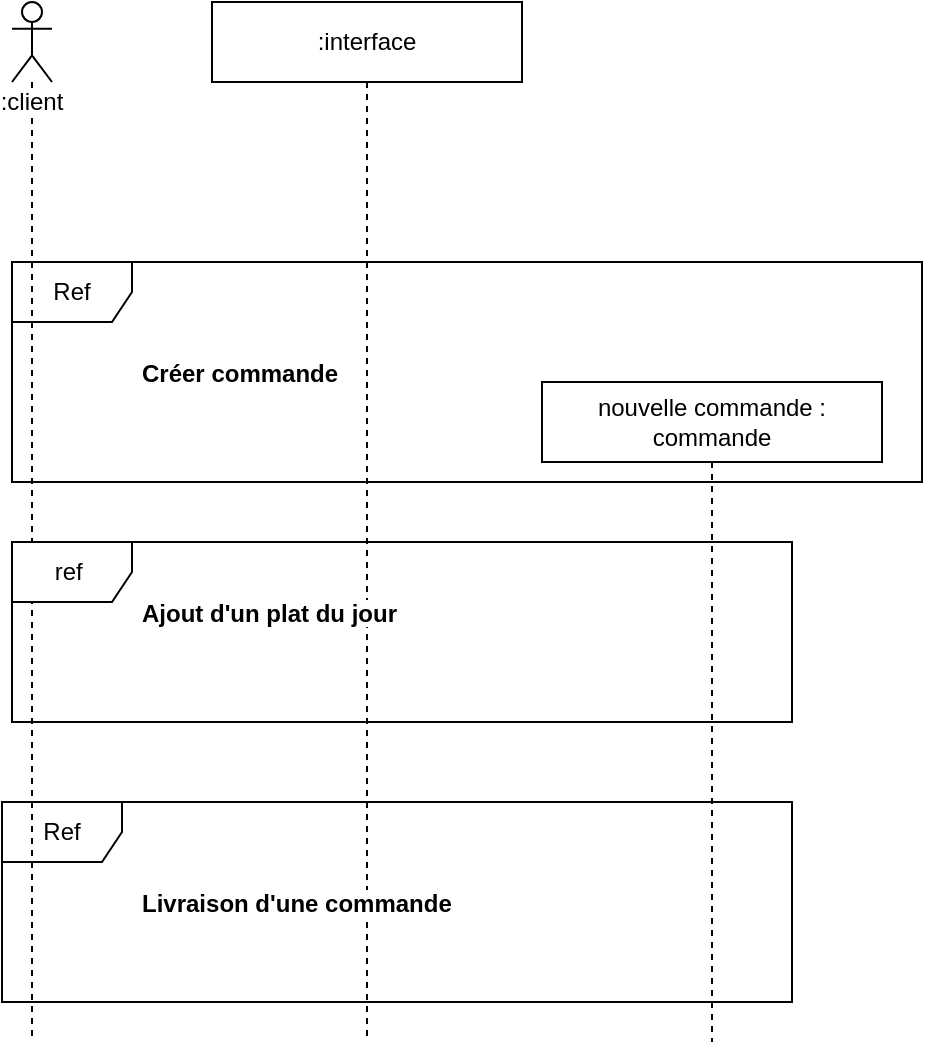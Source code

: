 <mxfile version="20.7.4" type="github" pages="4">
  <diagram id="kgpKYQtTHZ0yAKxKKP6v" name="entier">
    <mxGraphModel dx="2074" dy="1130" grid="1" gridSize="10" guides="1" tooltips="1" connect="1" arrows="1" fold="1" page="1" pageScale="1" pageWidth="850" pageHeight="1100" math="0" shadow="0">
      <root>
        <mxCell id="0" />
        <mxCell id="1" parent="0" />
        <mxCell id="iGJhBjlcyFtyFllywqGu-1" value="Ref" style="shape=umlFrame;whiteSpace=wrap;html=1;labelBackgroundColor=default;" parent="1" vertex="1">
          <mxGeometry x="110" y="170" width="455" height="110" as="geometry" />
        </mxCell>
        <mxCell id="luySUPQOgA1HiNmcFHuB-40" value="Ref" style="shape=umlFrame;whiteSpace=wrap;html=1;labelBackgroundColor=default;" parent="1" vertex="1">
          <mxGeometry x="105" y="440" width="395" height="100" as="geometry" />
        </mxCell>
        <mxCell id="luySUPQOgA1HiNmcFHuB-15" value=":client" style="shape=umlLifeline;participant=umlActor;perimeter=lifelinePerimeter;whiteSpace=wrap;html=1;container=1;collapsible=0;recursiveResize=0;verticalAlign=top;spacingTop=36;outlineConnect=0;labelBackgroundColor=default;" parent="1" vertex="1">
          <mxGeometry x="110" y="40" width="20" height="520" as="geometry" />
        </mxCell>
        <mxCell id="luySUPQOgA1HiNmcFHuB-16" value=":interface" style="shape=umlLifeline;perimeter=lifelinePerimeter;whiteSpace=wrap;html=1;container=1;collapsible=0;recursiveResize=0;outlineConnect=0;labelBackgroundColor=default;" parent="1" vertex="1">
          <mxGeometry x="210" y="40" width="155" height="520" as="geometry" />
        </mxCell>
        <mxCell id="luySUPQOgA1HiNmcFHuB-33" value="nouvelle commande : commande" style="shape=umlLifeline;perimeter=lifelinePerimeter;whiteSpace=wrap;html=1;container=1;collapsible=0;recursiveResize=0;outlineConnect=0;labelBackgroundColor=default;" parent="1" vertex="1">
          <mxGeometry x="375" y="230" width="170" height="330" as="geometry" />
        </mxCell>
        <mxCell id="luySUPQOgA1HiNmcFHuB-36" value="ref&amp;nbsp;" style="shape=umlFrame;whiteSpace=wrap;html=1;labelBackgroundColor=default;" parent="luySUPQOgA1HiNmcFHuB-33" vertex="1">
          <mxGeometry x="-265" y="80" width="390" height="90" as="geometry" />
        </mxCell>
        <mxCell id="luySUPQOgA1HiNmcFHuB-56" value="Livraison d&#39;une commande" style="text;align=left;fontStyle=1;verticalAlign=middle;spacingLeft=3;spacingRight=3;strokeColor=none;rotatable=0;points=[[0,0.5],[1,0.5]];portConstraint=eastwest;labelBackgroundColor=default;" parent="1" vertex="1">
          <mxGeometry x="170" y="477" width="160" height="26" as="geometry" />
        </mxCell>
        <mxCell id="iGJhBjlcyFtyFllywqGu-3" value="Créer commande" style="text;align=left;fontStyle=1;verticalAlign=middle;spacingLeft=3;spacingRight=3;strokeColor=none;rotatable=0;points=[[0,0.5],[1,0.5]];portConstraint=eastwest;labelBackgroundColor=default;" parent="1" vertex="1">
          <mxGeometry x="170" y="212" width="80" height="26" as="geometry" />
        </mxCell>
        <mxCell id="luySUPQOgA1HiNmcFHuB-37" value="Ajout d&#39;un plat du jour" style="text;align=left;fontStyle=1;verticalAlign=middle;spacingLeft=3;spacingRight=3;strokeColor=none;rotatable=0;points=[[0,0.5],[1,0.5]];portConstraint=eastwest;labelBackgroundColor=default;" parent="1" vertex="1">
          <mxGeometry x="170" y="332" width="180" height="26" as="geometry" />
        </mxCell>
      </root>
    </mxGraphModel>
  </diagram>
  <diagram id="kE-UTcSqWCiqaB6s_LS_" name="créer commande">
    <mxGraphModel dx="2074" dy="1130" grid="1" gridSize="10" guides="1" tooltips="1" connect="1" arrows="1" fold="1" page="1" pageScale="1" pageWidth="1169" pageHeight="827" math="0" shadow="0">
      <root>
        <mxCell id="0" />
        <mxCell id="1" parent="0" />
        <mxCell id="Ruzmpmge77XhKSY6amry-13" value="OPT" style="shape=umlFrame;whiteSpace=wrap;html=1;" parent="1" vertex="1">
          <mxGeometry y="380" width="838.5" height="270" as="geometry" />
        </mxCell>
        <mxCell id="RajAqQyUGsAF3_RqsOgA-3" value=":User" style="shape=umlLifeline;perimeter=lifelinePerimeter;whiteSpace=wrap;html=1;container=1;collapsible=0;recursiveResize=0;outlineConnect=0;labelBackgroundColor=default;" parent="1" vertex="1">
          <mxGeometry x="529" y="40" width="100" height="920" as="geometry" />
        </mxCell>
        <mxCell id="RajAqQyUGsAF3_RqsOgA-4" value="" style="html=1;points=[];perimeter=orthogonalPerimeter;labelBackgroundColor=default;rotatable=0;snapToPoint=0;" parent="RajAqQyUGsAF3_RqsOgA-3" vertex="1">
          <mxGeometry x="45" y="90" width="10" height="60" as="geometry" />
        </mxCell>
        <mxCell id="gcW5g2XLIElZYR2TtDek-2" value="Vérifier la connection" style="edgeStyle=orthogonalEdgeStyle;html=1;align=left;spacingLeft=2;endArrow=block;rounded=0;entryX=1;entryY=0;" parent="RajAqQyUGsAF3_RqsOgA-3" edge="1">
          <mxGeometry relative="1" as="geometry">
            <mxPoint x="50" y="110" as="sourcePoint" />
            <Array as="points">
              <mxPoint x="80" y="110" />
            </Array>
            <mxPoint x="55" y="130" as="targetPoint" />
          </mxGeometry>
        </mxCell>
        <mxCell id="RajAqQyUGsAF3_RqsOgA-5" value="se connecter(identifiant)" style="html=1;verticalAlign=bottom;endArrow=block;rounded=0;entryX=0.093;entryY=-0.013;entryDx=0;entryDy=0;entryPerimeter=0;" parent="1" target="RajAqQyUGsAF3_RqsOgA-1" edge="1">
          <mxGeometry relative="1" as="geometry">
            <mxPoint x="128.5" y="109.09" as="sourcePoint" />
            <mxPoint x="269" y="110" as="targetPoint" />
          </mxGeometry>
        </mxCell>
        <mxCell id="RajAqQyUGsAF3_RqsOgA-6" value="l&#39;utilisatuer est connecter" style="html=1;verticalAlign=bottom;endArrow=open;dashed=1;endSize=8;rounded=0;exitX=0.162;exitY=0.999;exitDx=0;exitDy=0;exitPerimeter=0;" parent="1" source="RajAqQyUGsAF3_RqsOgA-1" target="CBQdQQmrXeCsM5Ka3cLZ-1" edge="1">
          <mxGeometry relative="1" as="geometry">
            <mxPoint x="128.5" y="179.93" as="targetPoint" />
            <mxPoint x="259" y="170" as="sourcePoint" />
          </mxGeometry>
        </mxCell>
        <mxCell id="RajAqQyUGsAF3_RqsOgA-7" value="connection(id)" style="html=1;verticalAlign=bottom;endArrow=block;rounded=0;entryX=0.024;entryY=-0.002;entryDx=0;entryDy=0;entryPerimeter=0;snapToPoint=1;fixDash=1;bendable=0;" parent="1" target="RajAqQyUGsAF3_RqsOgA-4" edge="1">
          <mxGeometry width="80" relative="1" as="geometry">
            <mxPoint x="369" y="130" as="sourcePoint" />
            <mxPoint x="419" y="133" as="targetPoint" />
            <Array as="points" />
          </mxGeometry>
        </mxCell>
        <mxCell id="RajAqQyUGsAF3_RqsOgA-8" value="return true (bool)" style="html=1;verticalAlign=bottom;endArrow=open;dashed=1;endSize=8;rounded=0;exitX=-0.252;exitY=0.964;exitDx=0;exitDy=0;exitPerimeter=0;" parent="1" source="RajAqQyUGsAF3_RqsOgA-4" target="RajAqQyUGsAF3_RqsOgA-1" edge="1">
          <mxGeometry x="-0.119" relative="1" as="geometry">
            <mxPoint x="399" y="160" as="sourcePoint" />
            <mxPoint x="279" y="169" as="targetPoint" />
            <mxPoint as="offset" />
          </mxGeometry>
        </mxCell>
        <mxCell id="RajAqQyUGsAF3_RqsOgA-9" value="nouvelle commande" style="html=1;verticalAlign=bottom;endArrow=block;rounded=0;entryX=1;entryY=1;entryDx=0;entryDy=0;" parent="1" edge="1">
          <mxGeometry x="0.038" y="-10" width="80" relative="1" as="geometry">
            <mxPoint x="134.59" y="230" as="sourcePoint" />
            <mxPoint x="351.5" y="230" as="targetPoint" />
            <Array as="points">
              <mxPoint x="204.78" y="230" />
            </Array>
            <mxPoint as="offset" />
          </mxGeometry>
        </mxCell>
        <mxCell id="CBQdQQmrXeCsM5Ka3cLZ-1" value=":client" style="shape=umlLifeline;participant=umlActor;perimeter=lifelinePerimeter;whiteSpace=wrap;html=1;container=1;collapsible=0;recursiveResize=0;verticalAlign=top;spacingTop=36;outlineConnect=0;labelBackgroundColor=default;" parent="1" vertex="1">
          <mxGeometry x="119" y="40" width="20" height="920" as="geometry" />
        </mxCell>
        <mxCell id="_Wov2WdpDqVUPnZRLDTh-1" value=":interface" style="shape=umlLifeline;perimeter=lifelinePerimeter;whiteSpace=wrap;html=1;container=1;collapsible=0;recursiveResize=0;outlineConnect=0;labelBackgroundColor=default;" parent="1" vertex="1">
          <mxGeometry x="279" y="40" width="155" height="920" as="geometry" />
        </mxCell>
        <mxCell id="RajAqQyUGsAF3_RqsOgA-1" value="" style="html=1;points=[];perimeter=orthogonalPerimeter;labelBackgroundColor=default;" parent="_Wov2WdpDqVUPnZRLDTh-1" vertex="1">
          <mxGeometry x="72.5" y="70" width="10" height="90" as="geometry" />
        </mxCell>
        <mxCell id="1QbY8b8L3oi4g8jn2y3C-1" value="" style="html=1;points=[];perimeter=orthogonalPerimeter;labelBackgroundColor=default;" parent="_Wov2WdpDqVUPnZRLDTh-1" vertex="1">
          <mxGeometry x="72.5" y="190" width="10" height="80" as="geometry" />
        </mxCell>
        <mxCell id="1QbY8b8L3oi4g8jn2y3C-3" value="" style="html=1;points=[];perimeter=orthogonalPerimeter;" parent="_Wov2WdpDqVUPnZRLDTh-1" vertex="1">
          <mxGeometry x="71" y="640" width="10" height="170" as="geometry" />
        </mxCell>
        <mxCell id="1QbY8b8L3oi4g8jn2y3C-5" value="return commande crée" style="html=1;verticalAlign=bottom;endArrow=open;dashed=1;endSize=8;rounded=0;" parent="_Wov2WdpDqVUPnZRLDTh-1" edge="1">
          <mxGeometry relative="1" as="geometry">
            <mxPoint x="-152.5" y="810" as="targetPoint" />
            <mxPoint x="68" y="810" as="sourcePoint" />
          </mxGeometry>
        </mxCell>
        <mxCell id="Ruzmpmge77XhKSY6amry-7" value="" style="html=1;points=[];perimeter=orthogonalPerimeter;" parent="_Wov2WdpDqVUPnZRLDTh-1" vertex="1">
          <mxGeometry x="71.5" y="426" width="10" height="170" as="geometry" />
        </mxCell>
        <mxCell id="1QbY8b8L3oi4g8jn2y3C-2" value="choose an adress" style="html=1;verticalAlign=bottom;endArrow=open;endSize=8;rounded=0;exitX=0.15;exitY=1;exitDx=0;exitDy=0;exitPerimeter=0;" parent="_Wov2WdpDqVUPnZRLDTh-1" source="1QbY8b8L3oi4g8jn2y3C-1" edge="1">
          <mxGeometry relative="1" as="geometry">
            <mxPoint x="61.5" y="270" as="sourcePoint" />
            <mxPoint x="-149" y="270" as="targetPoint" />
          </mxGeometry>
        </mxCell>
        <mxCell id="KpnmdwqFa0eIClJcxKF6-1" value="" style="html=1;points=[];perimeter=orthogonalPerimeter;labelBackgroundColor=default;" parent="_Wov2WdpDqVUPnZRLDTh-1" vertex="1">
          <mxGeometry x="71" y="347" width="10" height="54" as="geometry" />
        </mxCell>
        <mxCell id="P2n7o3ufEzy1ieZB_ELa-1" value="nouvelle commande : commande" style="shape=umlLifeline;perimeter=lifelinePerimeter;whiteSpace=wrap;html=1;container=1;collapsible=0;recursiveResize=0;outlineConnect=0;labelBackgroundColor=default;" parent="1" vertex="1">
          <mxGeometry x="988.5" y="680" width="170" height="180" as="geometry" />
        </mxCell>
        <mxCell id="0sNWF5RZV0LR-bWS1yVA-1" value="" style="html=1;points=[];perimeter=orthogonalPerimeter;labelBackgroundColor=default;" parent="P2n7o3ufEzy1ieZB_ELa-1" vertex="1">
          <mxGeometry x="79.5" y="67" width="10" height="80" as="geometry" />
        </mxCell>
        <mxCell id="1QbY8b8L3oi4g8jn2y3C-4" value="adresse choisie(adresse)" style="html=1;verticalAlign=bottom;endArrow=block;entryX=0;entryY=0;rounded=0;" parent="1" target="1QbY8b8L3oi4g8jn2y3C-3" edge="1">
          <mxGeometry relative="1" as="geometry">
            <mxPoint x="126.5" y="680" as="sourcePoint" />
          </mxGeometry>
        </mxCell>
        <mxCell id="1QbY8b8L3oi4g8jn2y3C-6" value=":adresse" style="shape=umlLifeline;perimeter=lifelinePerimeter;whiteSpace=wrap;html=1;container=1;collapsible=0;recursiveResize=0;outlineConnect=0;" parent="1" vertex="1">
          <mxGeometry x="769" y="40" width="100" height="920" as="geometry" />
        </mxCell>
        <mxCell id="1QbY8b8L3oi4g8jn2y3C-7" value="" style="html=1;points=[];perimeter=orthogonalPerimeter;" parent="1QbY8b8L3oi4g8jn2y3C-6" vertex="1">
          <mxGeometry x="43.5" y="652" width="10" height="108" as="geometry" />
        </mxCell>
        <mxCell id="Ruzmpmge77XhKSY6amry-10" value="" style="html=1;points=[];perimeter=orthogonalPerimeter;" parent="1QbY8b8L3oi4g8jn2y3C-6" vertex="1">
          <mxGeometry x="43.5" y="437" width="10" height="80" as="geometry" />
        </mxCell>
        <mxCell id="1QbY8b8L3oi4g8jn2y3C-8" value="creer commande(adresse)" style="html=1;verticalAlign=bottom;endArrow=block;rounded=0;entryX=0;entryY=-0.025;entryDx=0;entryDy=0;entryPerimeter=0;exitX=0.95;exitY=0.059;exitDx=0;exitDy=0;exitPerimeter=0;" parent="1" source="1QbY8b8L3oi4g8jn2y3C-3" target="1QbY8b8L3oi4g8jn2y3C-7" edge="1">
          <mxGeometry x="0.305" relative="1" as="geometry">
            <mxPoint x="367.5" y="691" as="sourcePoint" />
            <mxPoint x="807.5" y="681" as="targetPoint" />
            <Array as="points" />
            <mxPoint as="offset" />
          </mxGeometry>
        </mxCell>
        <mxCell id="1QbY8b8L3oi4g8jn2y3C-10" value="creer commande(commande)" style="html=1;verticalAlign=bottom;endArrow=block;rounded=0;exitX=1.2;exitY=0.113;exitDx=0;exitDy=0;exitPerimeter=0;dashed=1;" parent="1" source="1QbY8b8L3oi4g8jn2y3C-7" edge="1">
          <mxGeometry width="80" relative="1" as="geometry">
            <mxPoint x="828.5" y="700" as="sourcePoint" />
            <mxPoint x="988.5" y="700" as="targetPoint" />
            <Array as="points" />
          </mxGeometry>
        </mxCell>
        <mxCell id="1QbY8b8L3oi4g8jn2y3C-9" value="return commande crée" style="html=1;verticalAlign=bottom;endArrow=open;dashed=1;endSize=8;exitX=0;exitY=0.95;rounded=0;" parent="1" source="1QbY8b8L3oi4g8jn2y3C-7" target="1QbY8b8L3oi4g8jn2y3C-3" edge="1">
          <mxGeometry x="0.364" relative="1" as="geometry">
            <mxPoint x="752.5" y="527" as="targetPoint" />
            <mxPoint as="offset" />
          </mxGeometry>
        </mxCell>
        <mxCell id="Ruzmpmge77XhKSY6amry-2" value="créer adresse" style="html=1;verticalAlign=bottom;endArrow=block;entryX=0;entryY=0;rounded=0;" parent="1" edge="1">
          <mxGeometry x="-0.009" y="-6" relative="1" as="geometry">
            <mxPoint x="127" y="390" as="sourcePoint" />
            <mxPoint x="1" as="offset" />
            <mxPoint x="350" y="390" as="targetPoint" />
          </mxGeometry>
        </mxCell>
        <mxCell id="Ruzmpmge77XhKSY6amry-4" value="remplir champs d&#39;adresses" style="html=1;verticalAlign=bottom;endArrow=open;endSize=8;rounded=0;" parent="1" edge="1">
          <mxGeometry relative="1" as="geometry">
            <mxPoint x="354.5" y="436" as="sourcePoint" />
            <mxPoint x="127" y="436" as="targetPoint" />
            <Array as="points">
              <mxPoint x="267.5" y="436" />
            </Array>
          </mxGeometry>
        </mxCell>
        <mxCell id="Ruzmpmge77XhKSY6amry-8" value="champs rempli(champs_adresse)" style="html=1;verticalAlign=bottom;endArrow=block;entryX=0;entryY=0;rounded=0;" parent="1" edge="1">
          <mxGeometry x="-0.011" y="-10" relative="1" as="geometry">
            <mxPoint x="127" y="466" as="sourcePoint" />
            <mxPoint x="350.5" y="466" as="targetPoint" />
            <mxPoint x="1" as="offset" />
          </mxGeometry>
        </mxCell>
        <mxCell id="Ruzmpmge77XhKSY6amry-9" value="nouvelle adresse créer" style="html=1;verticalAlign=bottom;endArrow=open;dashed=1;endSize=8;exitX=0;exitY=0.95;rounded=0;" parent="1" source="Ruzmpmge77XhKSY6amry-7" edge="1">
          <mxGeometry relative="1" as="geometry">
            <mxPoint x="127" y="627.5" as="targetPoint" />
          </mxGeometry>
        </mxCell>
        <mxCell id="Ruzmpmge77XhKSY6amry-11" value="creer-nouvelle_adresse(id,champs_adresse)" style="html=1;verticalAlign=bottom;endArrow=block;entryX=0;entryY=0;rounded=0;" parent="1" target="Ruzmpmge77XhKSY6amry-10" edge="1">
          <mxGeometry x="0.061" relative="1" as="geometry">
            <mxPoint x="354.5" y="476" as="sourcePoint" />
            <mxPoint as="offset" />
          </mxGeometry>
        </mxCell>
        <mxCell id="Ruzmpmge77XhKSY6amry-12" value="nouvelle adresse créer" style="html=1;verticalAlign=bottom;endArrow=open;dashed=1;endSize=8;exitX=0;exitY=0.95;rounded=0;" parent="1" source="Ruzmpmge77XhKSY6amry-10" edge="1">
          <mxGeometry relative="1" as="geometry">
            <mxPoint x="354.5" y="552" as="targetPoint" />
          </mxGeometry>
        </mxCell>
        <mxCell id="Ruzmpmge77XhKSY6amry-14" value="L&#39;utilisateur peut ajouter une adresse avant de créer une commande" style="text;html=1;strokeColor=none;fillColor=none;align=left;verticalAlign=middle;whiteSpace=wrap;rounded=0;labelBackgroundColor=default;" parent="1" vertex="1">
          <mxGeometry x="8.5" y="440" width="110" height="110" as="geometry" />
        </mxCell>
        <mxCell id="0sNWF5RZV0LR-bWS1yVA-2" value="commande bien créer" style="endArrow=classic;html=1;rounded=0;dashed=1;entryX=0.95;entryY=0.87;entryDx=0;entryDy=0;entryPerimeter=0;" parent="1" source="0sNWF5RZV0LR-bWS1yVA-1" target="1QbY8b8L3oi4g8jn2y3C-7" edge="1">
          <mxGeometry x="-0.026" y="-20" width="50" height="50" relative="1" as="geometry">
            <mxPoint x="940" y="830" as="sourcePoint" />
            <mxPoint x="990" y="780" as="targetPoint" />
            <mxPoint as="offset" />
          </mxGeometry>
        </mxCell>
      </root>
    </mxGraphModel>
  </diagram>
  <diagram id="rWwwbDFQFyol8ib_t9C_" name="Ajout plat du jour">
    <mxGraphModel dx="2074" dy="1130" grid="1" gridSize="10" guides="1" tooltips="1" connect="1" arrows="1" fold="1" page="1" pageScale="1" pageWidth="1169" pageHeight="827" math="0" shadow="0">
      <root>
        <mxCell id="0" />
        <mxCell id="1" parent="0" />
        <mxCell id="J0B3L8QebHQKtK_LHZ3j-37" value="LOOP" style="shape=umlFrame;whiteSpace=wrap;html=1;labelBackgroundColor=default;" parent="1" vertex="1">
          <mxGeometry x="20" y="215" width="1040" height="225" as="geometry" />
        </mxCell>
        <mxCell id="J0B3L8QebHQKtK_LHZ3j-1" value="" style="shape=umlLifeline;participant=umlActor;perimeter=lifelinePerimeter;whiteSpace=wrap;html=1;container=1;collapsible=0;recursiveResize=0;verticalAlign=top;spacingTop=36;outlineConnect=0;labelBackgroundColor=default;" parent="1" vertex="1">
          <mxGeometry x="320" y="40" width="20" height="430" as="geometry" />
        </mxCell>
        <mxCell id="J0B3L8QebHQKtK_LHZ3j-2" value=":interface" style="shape=umlLifeline;perimeter=lifelinePerimeter;whiteSpace=wrap;html=1;container=1;collapsible=0;recursiveResize=0;outlineConnect=0;labelBackgroundColor=default;" parent="1" vertex="1">
          <mxGeometry x="460" y="40" width="100" height="410" as="geometry" />
        </mxCell>
        <mxCell id="J0B3L8QebHQKtK_LHZ3j-5" value="" style="html=1;points=[];perimeter=orthogonalPerimeter;labelBackgroundColor=default;" parent="J0B3L8QebHQKtK_LHZ3j-2" vertex="1">
          <mxGeometry x="45" y="90" width="10" height="80" as="geometry" />
        </mxCell>
        <mxCell id="J0B3L8QebHQKtK_LHZ3j-11" value="" style="html=1;points=[];perimeter=orthogonalPerimeter;labelBackgroundColor=default;" parent="J0B3L8QebHQKtK_LHZ3j-2" vertex="1">
          <mxGeometry x="45" y="210" width="10" height="160" as="geometry" />
        </mxCell>
        <mxCell id="J0B3L8QebHQKtK_LHZ3j-3" value="nouvelle commande: Commande" style="shape=umlLifeline;perimeter=lifelinePerimeter;whiteSpace=wrap;html=1;container=1;collapsible=0;recursiveResize=0;outlineConnect=0;labelBackgroundColor=default;" parent="1" vertex="1">
          <mxGeometry x="650" y="40" width="170" height="420" as="geometry" />
        </mxCell>
        <mxCell id="J0B3L8QebHQKtK_LHZ3j-18" value="" style="html=1;points=[];perimeter=orthogonalPerimeter;labelBackgroundColor=default;" parent="J0B3L8QebHQKtK_LHZ3j-3" vertex="1">
          <mxGeometry x="80" y="270" width="10" height="70" as="geometry" />
        </mxCell>
        <mxCell id="J0B3L8QebHQKtK_LHZ3j-4" value=":plat_du_jour" style="shape=umlLifeline;perimeter=lifelinePerimeter;whiteSpace=wrap;html=1;container=1;collapsible=0;recursiveResize=0;outlineConnect=0;labelBackgroundColor=default;" parent="1" vertex="1">
          <mxGeometry x="920" y="40" width="100" height="420" as="geometry" />
        </mxCell>
        <mxCell id="J0B3L8QebHQKtK_LHZ3j-8" value="" style="html=1;points=[];perimeter=orthogonalPerimeter;labelBackgroundColor=default;" parent="J0B3L8QebHQKtK_LHZ3j-4" vertex="1">
          <mxGeometry x="45" y="100" width="10" height="60" as="geometry" />
        </mxCell>
        <mxCell id="J0B3L8QebHQKtK_LHZ3j-14" value="" style="html=1;points=[];perimeter=orthogonalPerimeter;labelBackgroundColor=default;" parent="J0B3L8QebHQKtK_LHZ3j-4" vertex="1">
          <mxGeometry x="45" y="220" width="10" height="60" as="geometry" />
        </mxCell>
        <mxCell id="J0B3L8QebHQKtK_LHZ3j-6" value="lister tout les plats du jour" style="html=1;verticalAlign=bottom;endArrow=block;entryX=0;entryY=0;rounded=0;" parent="1" source="J0B3L8QebHQKtK_LHZ3j-1" target="J0B3L8QebHQKtK_LHZ3j-5" edge="1">
          <mxGeometry relative="1" as="geometry">
            <mxPoint x="435" y="130" as="sourcePoint" />
          </mxGeometry>
        </mxCell>
        <mxCell id="J0B3L8QebHQKtK_LHZ3j-7" value="afficher plats du jour" style="html=1;verticalAlign=bottom;endArrow=open;dashed=1;endSize=8;exitX=0;exitY=0.95;rounded=0;" parent="1" source="J0B3L8QebHQKtK_LHZ3j-5" target="J0B3L8QebHQKtK_LHZ3j-1" edge="1">
          <mxGeometry relative="1" as="geometry">
            <mxPoint x="435" y="206" as="targetPoint" />
          </mxGeometry>
        </mxCell>
        <mxCell id="J0B3L8QebHQKtK_LHZ3j-10" value="renvoyer tout les plats du jour (array)" style="html=1;verticalAlign=bottom;endArrow=open;dashed=1;endSize=8;exitX=0;exitY=0.95;rounded=0;" parent="1" source="J0B3L8QebHQKtK_LHZ3j-8" edge="1">
          <mxGeometry x="0.515" relative="1" as="geometry">
            <mxPoint x="509.5" y="197" as="targetPoint" />
            <Array as="points" />
            <mxPoint as="offset" />
          </mxGeometry>
        </mxCell>
        <mxCell id="J0B3L8QebHQKtK_LHZ3j-9" value="selectionner plat jour(date)" style="html=1;verticalAlign=bottom;endArrow=block;entryX=0;entryY=0;rounded=0;" parent="1" source="J0B3L8QebHQKtK_LHZ3j-2" target="J0B3L8QebHQKtK_LHZ3j-8" edge="1">
          <mxGeometry x="0.495" relative="1" as="geometry">
            <mxPoint x="600" y="150" as="sourcePoint" />
            <mxPoint as="offset" />
          </mxGeometry>
        </mxCell>
        <mxCell id="J0B3L8QebHQKtK_LHZ3j-12" value="ajouter plat du jour(id,nb)" style="html=1;verticalAlign=bottom;endArrow=block;entryX=0;entryY=0;rounded=0;" parent="1" source="J0B3L8QebHQKtK_LHZ3j-1" target="J0B3L8QebHQKtK_LHZ3j-11" edge="1">
          <mxGeometry x="0.031" relative="1" as="geometry">
            <mxPoint x="435" y="250" as="sourcePoint" />
            <mxPoint x="1" as="offset" />
          </mxGeometry>
        </mxCell>
        <mxCell id="J0B3L8QebHQKtK_LHZ3j-16" value="add_to_command (obj,nb)" style="html=1;verticalAlign=bottom;endArrow=open;endSize=8;exitX=0;exitY=0.95;rounded=0;entryX=1;entryY=0.129;entryDx=0;entryDy=0;entryPerimeter=0;" parent="1" source="J0B3L8QebHQKtK_LHZ3j-14" target="J0B3L8QebHQKtK_LHZ3j-18" edge="1">
          <mxGeometry x="-0.156" y="-1" relative="1" as="geometry">
            <mxPoint x="760" y="317" as="targetPoint" />
            <mxPoint as="offset" />
          </mxGeometry>
        </mxCell>
        <mxCell id="J0B3L8QebHQKtK_LHZ3j-15" value="add_plat_du_jour_to command(id,nb)" style="html=1;verticalAlign=bottom;endArrow=block;rounded=0;exitX=1.2;exitY=0.125;exitDx=0;exitDy=0;exitPerimeter=0;" parent="1" source="J0B3L8QebHQKtK_LHZ3j-11" target="J0B3L8QebHQKtK_LHZ3j-14" edge="1">
          <mxGeometry x="0.353" relative="1" as="geometry">
            <mxPoint x="895" y="260" as="sourcePoint" />
            <mxPoint as="offset" />
          </mxGeometry>
        </mxCell>
        <mxCell id="J0B3L8QebHQKtK_LHZ3j-20" value="return plat du jour added&amp;nbsp;" style="html=1;verticalAlign=bottom;endArrow=open;dashed=1;endSize=8;exitX=0;exitY=0.95;rounded=0;" parent="1" source="J0B3L8QebHQKtK_LHZ3j-18" target="J0B3L8QebHQKtK_LHZ3j-2" edge="1">
          <mxGeometry x="-0.093" y="-6" relative="1" as="geometry">
            <mxPoint x="510" y="380" as="targetPoint" />
            <mxPoint as="offset" />
          </mxGeometry>
        </mxCell>
        <mxCell id="J0B3L8QebHQKtK_LHZ3j-13" value="afficher plat du jour ajouter" style="html=1;verticalAlign=bottom;endArrow=open;dashed=1;endSize=8;exitX=0;exitY=0.95;rounded=0;" parent="1" source="J0B3L8QebHQKtK_LHZ3j-11" target="J0B3L8QebHQKtK_LHZ3j-1" edge="1">
          <mxGeometry relative="1" as="geometry">
            <mxPoint x="340" y="374" as="targetPoint" />
          </mxGeometry>
        </mxCell>
        <mxCell id="J0B3L8QebHQKtK_LHZ3j-38" value="tant que l&#39;utilisateur ajoute des plats" style="text;html=1;strokeColor=none;fillColor=none;align=center;verticalAlign=middle;whiteSpace=wrap;rounded=0;labelBackgroundColor=default;" parent="1" vertex="1">
          <mxGeometry x="20" y="260" width="120" height="140" as="geometry" />
        </mxCell>
      </root>
    </mxGraphModel>
  </diagram>
  <diagram id="jDc6b_nOw9ktzHrDDDtZ" name="Livraison">
    <mxGraphModel dx="3243" dy="1130" grid="1" gridSize="10" guides="1" tooltips="1" connect="1" arrows="1" fold="1" page="1" pageScale="1" pageWidth="1169" pageHeight="827" math="0" shadow="0">
      <root>
        <mxCell id="0" />
        <mxCell id="1" parent="0" />
        <mxCell id="AbKOkCZx4zwpr8xCR1f8-36" value="Loop" style="shape=umlFrame;whiteSpace=wrap;html=1;labelBackgroundColor=default;" parent="1" vertex="1">
          <mxGeometry x="-330" y="475" width="1330" height="200" as="geometry" />
        </mxCell>
        <mxCell id="a9y-s3n3Q5IsrBBC3ijX-1" value=":client" style="shape=umlLifeline;participant=umlActor;perimeter=lifelinePerimeter;whiteSpace=wrap;html=1;container=1;collapsible=0;recursiveResize=0;verticalAlign=top;spacingTop=36;outlineConnect=0;labelBackgroundColor=default;" parent="1" vertex="1">
          <mxGeometry x="-70" y="30" width="30" height="910" as="geometry" />
        </mxCell>
        <mxCell id="nKR91GCkmYUranwBJFBh-1" value=":interface" style="shape=umlLifeline;perimeter=lifelinePerimeter;whiteSpace=wrap;html=1;container=1;collapsible=0;recursiveResize=0;outlineConnect=0;labelBackgroundColor=default;" parent="1" vertex="1">
          <mxGeometry x="50" y="40" width="155" height="880" as="geometry" />
        </mxCell>
        <mxCell id="AbKOkCZx4zwpr8xCR1f8-54" value="" style="rounded=0;whiteSpace=wrap;html=1;labelBackgroundColor=default;" parent="nKR91GCkmYUranwBJFBh-1" vertex="1">
          <mxGeometry x="72.5" y="737" width="10" height="33" as="geometry" />
        </mxCell>
        <mxCell id="AbKOkCZx4zwpr8xCR1f8-57" value="" style="html=1;points=[];perimeter=orthogonalPerimeter;labelBackgroundColor=default;" parent="nKR91GCkmYUranwBJFBh-1" vertex="1">
          <mxGeometry x="73" y="820" width="10" height="80" as="geometry" />
        </mxCell>
        <mxCell id="NCq3shuAsHDtwGHa6czO-4" value="" style="html=1;points=[];perimeter=orthogonalPerimeter;labelBackgroundColor=default;" parent="nKR91GCkmYUranwBJFBh-1" vertex="1">
          <mxGeometry x="72.5" y="480" width="10" height="135" as="geometry" />
        </mxCell>
        <mxCell id="oVF7aOSXkKHhUOGpTFjp-3" value="" style="html=1;points=[];perimeter=orthogonalPerimeter;labelBackgroundColor=default;" parent="nKR91GCkmYUranwBJFBh-1" vertex="1">
          <mxGeometry x="72.5" y="110" width="10" height="170" as="geometry" />
        </mxCell>
        <mxCell id="oVF7aOSXkKHhUOGpTFjp-4" value="" style="html=1;points=[];perimeter=orthogonalPerimeter;labelBackgroundColor=default;" parent="nKR91GCkmYUranwBJFBh-1" vertex="1">
          <mxGeometry x="73" y="380" width="10" height="50" as="geometry" />
        </mxCell>
        <mxCell id="HXi55ctqsRF7yVAdvEZ8-1" value="nouvelle commande : commande" style="shape=umlLifeline;perimeter=lifelinePerimeter;whiteSpace=wrap;html=1;container=1;collapsible=0;recursiveResize=0;outlineConnect=0;labelBackgroundColor=default;" parent="1" vertex="1">
          <mxGeometry x="290" y="40" width="250" height="910" as="geometry" />
        </mxCell>
        <mxCell id="AbKOkCZx4zwpr8xCR1f8-1" value="" style="html=1;points=[];perimeter=orthogonalPerimeter;labelBackgroundColor=default;" parent="HXi55ctqsRF7yVAdvEZ8-1" vertex="1">
          <mxGeometry x="120" y="120" width="10" height="145" as="geometry" />
        </mxCell>
        <mxCell id="AbKOkCZx4zwpr8xCR1f8-31" value="" style="html=1;points=[];perimeter=orthogonalPerimeter;labelBackgroundColor=default;" parent="HXi55ctqsRF7yVAdvEZ8-1" vertex="1">
          <mxGeometry x="120" y="330" width="10" height="50" as="geometry" />
        </mxCell>
        <mxCell id="AbKOkCZx4zwpr8xCR1f8-60" value="" style="html=1;points=[];perimeter=orthogonalPerimeter;labelBackgroundColor=default;" parent="HXi55ctqsRF7yVAdvEZ8-1" vertex="1">
          <mxGeometry x="120" y="840" width="10" height="50" as="geometry" />
        </mxCell>
        <mxCell id="NCq3shuAsHDtwGHa6czO-3" value="trouver livreur" style="html=1;verticalAlign=bottom;endArrow=block;entryX=0;entryY=0;rounded=0;exitX=0.2;exitY=0.062;exitDx=0;exitDy=0;exitPerimeter=0;" parent="HXi55ctqsRF7yVAdvEZ8-1" source="AbKOkCZx4zwpr8xCR1f8-1" edge="1">
          <mxGeometry relative="1" as="geometry">
            <mxPoint x="160" y="130" as="sourcePoint" />
            <mxPoint x="339" y="130" as="targetPoint" />
          </mxGeometry>
        </mxCell>
        <mxCell id="NCq3shuAsHDtwGHa6czO-5" value="" style="html=1;points=[];perimeter=orthogonalPerimeter;labelBackgroundColor=default;" parent="HXi55ctqsRF7yVAdvEZ8-1" vertex="1">
          <mxGeometry x="120" y="490" width="10" height="100" as="geometry" />
        </mxCell>
        <mxCell id="7dfmj2w4jIjXOXDS0rUB-4" value="" style="html=1;points=[];perimeter=orthogonalPerimeter;" vertex="1" parent="HXi55ctqsRF7yVAdvEZ8-1">
          <mxGeometry x="120" y="710" width="10" height="30" as="geometry" />
        </mxCell>
        <mxCell id="ud5DP4p7aLYsHh7P84K2-1" value=":livreur" style="shape=umlLifeline;perimeter=lifelinePerimeter;whiteSpace=wrap;html=1;container=1;collapsible=0;recursiveResize=0;outlineConnect=0;labelBackgroundColor=default;size=35;" parent="1" vertex="1">
          <mxGeometry x="580" y="40" width="100" height="850" as="geometry" />
        </mxCell>
        <mxCell id="AbKOkCZx4zwpr8xCR1f8-14" value="" style="html=1;points=[];perimeter=orthogonalPerimeter;labelBackgroundColor=default;" parent="ud5DP4p7aLYsHh7P84K2-1" vertex="1">
          <mxGeometry x="45" y="180" width="10" height="60" as="geometry" />
        </mxCell>
        <mxCell id="AbKOkCZx4zwpr8xCR1f8-15" value="chercher livreur proche (loc_client)" style="edgeStyle=orthogonalEdgeStyle;html=1;align=left;spacingLeft=2;endArrow=block;rounded=0;entryX=1;entryY=0;" parent="ud5DP4p7aLYsHh7P84K2-1" target="AbKOkCZx4zwpr8xCR1f8-14" edge="1">
          <mxGeometry relative="1" as="geometry">
            <mxPoint x="45" y="145" as="sourcePoint" />
            <Array as="points">
              <mxPoint x="75" y="145" />
            </Array>
          </mxGeometry>
        </mxCell>
        <mxCell id="NCq3shuAsHDtwGHa6czO-1" value="" style="html=1;points=[];perimeter=orthogonalPerimeter;labelBackgroundColor=default;" parent="ud5DP4p7aLYsHh7P84K2-1" vertex="1">
          <mxGeometry x="45" y="130" width="10" height="25" as="geometry" />
        </mxCell>
        <mxCell id="NCq3shuAsHDtwGHa6czO-6" value="" style="html=1;points=[];perimeter=orthogonalPerimeter;labelBackgroundColor=default;" parent="ud5DP4p7aLYsHh7P84K2-1" vertex="1">
          <mxGeometry x="45" y="510" width="10" height="40" as="geometry" />
        </mxCell>
        <mxCell id="7dfmj2w4jIjXOXDS0rUB-1" value="" style="html=1;points=[];perimeter=orthogonalPerimeter;imageHeight=24;" vertex="1" parent="ud5DP4p7aLYsHh7P84K2-1">
          <mxGeometry x="45" y="300" width="10" height="40" as="geometry" />
        </mxCell>
        <mxCell id="rrxOjxgoAznST80-kO1r-1" value=":livreur" style="shape=umlLifeline;participant=umlActor;perimeter=lifelinePerimeter;whiteSpace=wrap;html=1;container=1;collapsible=0;recursiveResize=0;verticalAlign=top;spacingTop=36;outlineConnect=0;labelBackgroundColor=default;" parent="1" vertex="1">
          <mxGeometry x="970" y="40" width="20" height="795" as="geometry" />
        </mxCell>
        <mxCell id="coOQmaFjwqgdMIwbomKw-1" value="interface livreur : interface" style="shape=umlLifeline;perimeter=lifelinePerimeter;whiteSpace=wrap;html=1;container=1;collapsible=0;recursiveResize=0;outlineConnect=0;labelBackgroundColor=default;" parent="1" vertex="1">
          <mxGeometry x="740" y="40" width="100" height="840" as="geometry" />
        </mxCell>
        <mxCell id="Ym8Xv47SfxR17LmXBlPI-2" value="" style="html=1;points=[];perimeter=orthogonalPerimeter;labelBackgroundColor=default;" parent="coOQmaFjwqgdMIwbomKw-1" vertex="1">
          <mxGeometry x="45" y="650" width="10" height="60" as="geometry" />
        </mxCell>
        <mxCell id="oVF7aOSXkKHhUOGpTFjp-5" value="" style="html=1;points=[];perimeter=orthogonalPerimeter;labelBackgroundColor=default;" parent="coOQmaFjwqgdMIwbomKw-1" vertex="1">
          <mxGeometry x="45" y="229" width="10" height="71" as="geometry" />
        </mxCell>
        <mxCell id="AbKOkCZx4zwpr8xCR1f8-2" value="valider commande" style="html=1;verticalAlign=bottom;endArrow=block;entryX=0;entryY=0;rounded=0;" parent="1" source="a9y-s3n3Q5IsrBBC3ijX-1" edge="1">
          <mxGeometry relative="1" as="geometry">
            <mxPoint x="-40" y="155" as="sourcePoint" />
            <mxPoint x="123.5" y="155" as="targetPoint" />
          </mxGeometry>
        </mxCell>
        <mxCell id="AbKOkCZx4zwpr8xCR1f8-3" value="validation" style="html=1;verticalAlign=bottom;endArrow=block;entryX=0;entryY=0;rounded=0;startArrow=none;exitDx=0;exitDy=0;exitPerimeter=0;" parent="1" source="HLUyuJRajK3jOtlAEOsr-4" target="AbKOkCZx4zwpr8xCR1f8-1" edge="1">
          <mxGeometry relative="1" as="geometry">
            <mxPoint x="127" y="165" as="sourcePoint" />
          </mxGeometry>
        </mxCell>
        <mxCell id="AbKOkCZx4zwpr8xCR1f8-7" value="Commande en cours" style="html=1;verticalAlign=bottom;endArrow=open;dashed=1;endSize=8;exitX=0;exitY=0.95;rounded=0;entryX=0.95;entryY=0.871;entryDx=0;entryDy=0;entryPerimeter=0;" parent="1" source="AbKOkCZx4zwpr8xCR1f8-1" target="oVF7aOSXkKHhUOGpTFjp-3" edge="1">
          <mxGeometry x="-0.07" y="14" relative="1" as="geometry">
            <mxPoint x="142" y="298.07" as="targetPoint" />
            <Array as="points">
              <mxPoint x="200" y="298" />
            </Array>
            <mxPoint as="offset" />
          </mxGeometry>
        </mxCell>
        <mxCell id="AbKOkCZx4zwpr8xCR1f8-5" value="atribuer commande" style="html=1;verticalAlign=bottom;endArrow=classic;endSize=8;rounded=0;entryX=0.1;entryY=-0.012;entryDx=0;entryDy=0;entryPerimeter=0;endFill=1;" parent="1" source="ud5DP4p7aLYsHh7P84K2-1" target="oVF7aOSXkKHhUOGpTFjp-5" edge="1">
          <mxGeometry x="0.033" relative="1" as="geometry">
            <mxPoint x="635" y="330" as="sourcePoint" />
            <mxPoint x="780" y="270" as="targetPoint" />
            <mxPoint as="offset" />
          </mxGeometry>
        </mxCell>
        <mxCell id="AbKOkCZx4zwpr8xCR1f8-17" style="rounded=0;orthogonalLoop=1;jettySize=auto;html=1;exitX=0;exitY=1;exitDx=0;exitDy=0;dashed=1;endArrow=open;endFill=0;" parent="1" target="a9y-s3n3Q5IsrBBC3ijX-1" edge="1">
          <mxGeometry relative="1" as="geometry">
            <mxPoint x="117.5" y="320" as="sourcePoint" />
          </mxGeometry>
        </mxCell>
        <mxCell id="AbKOkCZx4zwpr8xCR1f8-18" value="Commande en attente de livreur" style="edgeLabel;html=1;align=center;verticalAlign=middle;resizable=0;points=[];" parent="AbKOkCZx4zwpr8xCR1f8-17" vertex="1" connectable="0">
          <mxGeometry x="-0.275" y="-3" relative="1" as="geometry">
            <mxPoint x="-23" y="-7" as="offset" />
          </mxGeometry>
        </mxCell>
        <mxCell id="AbKOkCZx4zwpr8xCR1f8-19" style="edgeStyle=none;rounded=0;orthogonalLoop=1;jettySize=auto;html=1;exitX=0.9;exitY=0.358;exitDx=0;exitDy=0;endArrow=classic;endFill=1;exitPerimeter=0;" parent="1" source="oVF7aOSXkKHhUOGpTFjp-5" target="rrxOjxgoAznST80-kO1r-1" edge="1">
          <mxGeometry relative="1" as="geometry">
            <mxPoint x="800" y="297.5" as="sourcePoint" />
          </mxGeometry>
        </mxCell>
        <mxCell id="AbKOkCZx4zwpr8xCR1f8-21" value="nouvelle commande" style="edgeLabel;html=1;align=center;verticalAlign=middle;resizable=0;points=[];" parent="AbKOkCZx4zwpr8xCR1f8-19" vertex="1" connectable="0">
          <mxGeometry x="0.333" y="4" relative="1" as="geometry">
            <mxPoint x="-19" y="-6" as="offset" />
          </mxGeometry>
        </mxCell>
        <mxCell id="AbKOkCZx4zwpr8xCR1f8-23" style="edgeStyle=none;rounded=0;orthogonalLoop=1;jettySize=auto;html=1;exitX=0.9;exitY=0.877;exitDx=0;exitDy=0;endArrow=none;endFill=0;startArrow=classic;startFill=1;exitPerimeter=0;" parent="1" source="oVF7aOSXkKHhUOGpTFjp-5" target="rrxOjxgoAznST80-kO1r-1" edge="1">
          <mxGeometry relative="1" as="geometry">
            <mxPoint x="800" y="339.96" as="sourcePoint" />
          </mxGeometry>
        </mxCell>
        <mxCell id="AbKOkCZx4zwpr8xCR1f8-24" value="commande accépté" style="edgeLabel;html=1;align=center;verticalAlign=middle;resizable=0;points=[];" parent="AbKOkCZx4zwpr8xCR1f8-23" vertex="1" connectable="0">
          <mxGeometry x="0.387" y="2" relative="1" as="geometry">
            <mxPoint x="-23" y="-8" as="offset" />
          </mxGeometry>
        </mxCell>
        <mxCell id="AbKOkCZx4zwpr8xCR1f8-27" style="edgeStyle=none;rounded=0;orthogonalLoop=1;jettySize=auto;html=1;startArrow=none;startFill=0;endArrow=classic;endFill=1;exitX=0;exitY=1;exitDx=0;exitDy=0;exitPerimeter=0;entryX=0.7;entryY=0.033;entryDx=0;entryDy=0;entryPerimeter=0;" parent="1" target="7dfmj2w4jIjXOXDS0rUB-1" edge="1" source="oVF7aOSXkKHhUOGpTFjp-5">
          <mxGeometry relative="1" as="geometry">
            <mxPoint x="790" y="350" as="sourcePoint" />
            <mxPoint x="640" y="340" as="targetPoint" />
          </mxGeometry>
        </mxCell>
        <mxCell id="AbKOkCZx4zwpr8xCR1f8-30" value="set_livreur (id,status)&amp;nbsp;" style="edgeLabel;html=1;align=center;verticalAlign=middle;resizable=0;points=[];" parent="AbKOkCZx4zwpr8xCR1f8-27" vertex="1" connectable="0">
          <mxGeometry x="0.741" y="-3" relative="1" as="geometry">
            <mxPoint x="76" y="-8" as="offset" />
          </mxGeometry>
        </mxCell>
        <mxCell id="AbKOkCZx4zwpr8xCR1f8-33" value="Commande en cours" style="html=1;verticalAlign=bottom;endArrow=open;dashed=1;endSize=8;rounded=0;" parent="1" source="ud5DP4p7aLYsHh7P84K2-1" edge="1">
          <mxGeometry relative="1" as="geometry">
            <mxPoint x="600" y="270" as="sourcePoint" />
            <mxPoint x="420" y="280" as="targetPoint" />
            <Array as="points">
              <mxPoint x="610" y="280" />
            </Array>
          </mxGeometry>
        </mxCell>
        <mxCell id="AbKOkCZx4zwpr8xCR1f8-34" value="commande en livraison(ETA, id_livreur)" style="html=1;verticalAlign=bottom;endArrow=open;endSize=8;rounded=0;endFill=0;entryX=1;entryY=0.02;entryDx=0;entryDy=0;entryPerimeter=0;dashed=1;" parent="1" source="HXi55ctqsRF7yVAdvEZ8-1" target="oVF7aOSXkKHhUOGpTFjp-4" edge="1">
          <mxGeometry relative="1" as="geometry">
            <mxPoint x="380" y="420" as="sourcePoint" />
            <mxPoint x="140" y="420" as="targetPoint" />
            <Array as="points">
              <mxPoint x="390" y="420" />
            </Array>
          </mxGeometry>
        </mxCell>
        <mxCell id="AbKOkCZx4zwpr8xCR1f8-35" value="commande en livraison" style="html=1;verticalAlign=bottom;endArrow=open;dashed=1;endSize=8;rounded=0;exitX=0;exitY=1;exitDx=0;exitDy=0;" parent="1" target="a9y-s3n3Q5IsrBBC3ijX-1" edge="1">
          <mxGeometry x="-0.017" relative="1" as="geometry">
            <mxPoint x="117.5" y="470" as="sourcePoint" />
            <mxPoint x="30" y="470" as="targetPoint" />
            <mxPoint as="offset" />
          </mxGeometry>
        </mxCell>
        <mxCell id="AbKOkCZx4zwpr8xCR1f8-37" value="check ETA" style="html=1;verticalAlign=bottom;endArrow=block;rounded=0;entryX=0.15;entryY=0;entryDx=0;entryDy=0;entryPerimeter=0;" parent="1" target="NCq3shuAsHDtwGHa6czO-4" edge="1">
          <mxGeometry width="80" relative="1" as="geometry">
            <mxPoint x="-60" y="520" as="sourcePoint" />
            <mxPoint x="117.5" y="520" as="targetPoint" />
          </mxGeometry>
        </mxCell>
        <mxCell id="AbKOkCZx4zwpr8xCR1f8-42" style="edgeStyle=none;rounded=0;orthogonalLoop=1;jettySize=auto;html=1;startArrow=none;startFill=0;endArrow=classic;endFill=1;exitX=1.05;exitY=0.089;exitDx=0;exitDy=0;exitPerimeter=0;" parent="1" source="NCq3shuAsHDtwGHa6czO-4" target="HXi55ctqsRF7yVAdvEZ8-1" edge="1">
          <mxGeometry relative="1" as="geometry">
            <mxPoint x="140" y="530" as="sourcePoint" />
          </mxGeometry>
        </mxCell>
        <mxCell id="AbKOkCZx4zwpr8xCR1f8-44" value="get ETA(adresse_client)" style="edgeLabel;html=1;align=center;verticalAlign=middle;resizable=0;points=[];" parent="AbKOkCZx4zwpr8xCR1f8-42" vertex="1" connectable="0">
          <mxGeometry x="0.082" y="3" relative="1" as="geometry">
            <mxPoint x="-5" y="-5" as="offset" />
          </mxGeometry>
        </mxCell>
        <mxCell id="AbKOkCZx4zwpr8xCR1f8-46" value="return Location" style="html=1;verticalAlign=bottom;endArrow=open;dashed=1;endSize=8;rounded=0;exitX=0.5;exitY=1;exitDx=0;exitDy=0;exitPerimeter=0;" parent="1" source="NCq3shuAsHDtwGHa6czO-6" target="NCq3shuAsHDtwGHa6czO-5" edge="1">
          <mxGeometry relative="1" as="geometry">
            <mxPoint x="620" y="590" as="sourcePoint" />
            <mxPoint x="434" y="591" as="targetPoint" />
          </mxGeometry>
        </mxCell>
        <mxCell id="AbKOkCZx4zwpr8xCR1f8-48" value="return ETA" style="html=1;verticalAlign=bottom;endArrow=open;dashed=1;endSize=8;rounded=0;entryX=0.95;entryY=0.793;entryDx=0;entryDy=0;entryPerimeter=0;" parent="1" source="HXi55ctqsRF7yVAdvEZ8-1" target="NCq3shuAsHDtwGHa6czO-4" edge="1">
          <mxGeometry relative="1" as="geometry">
            <mxPoint x="380" y="630" as="sourcePoint" />
            <mxPoint x="141" y="628.96" as="targetPoint" />
          </mxGeometry>
        </mxCell>
        <mxCell id="AbKOkCZx4zwpr8xCR1f8-49" value="affiche ETA" style="html=1;verticalAlign=bottom;endArrow=open;dashed=1;endSize=8;rounded=0;exitX=-0.35;exitY=0.889;exitDx=0;exitDy=0;exitPerimeter=0;" parent="1" source="NCq3shuAsHDtwGHa6czO-4" target="a9y-s3n3Q5IsrBBC3ijX-1" edge="1">
          <mxGeometry x="-0.062" relative="1" as="geometry">
            <mxPoint x="110" y="640" as="sourcePoint" />
            <mxPoint x="30" y="640" as="targetPoint" />
            <mxPoint as="offset" />
          </mxGeometry>
        </mxCell>
        <mxCell id="AbKOkCZx4zwpr8xCR1f8-50" value="Tant que le livreur n&#39;est pas arrivé" style="text;html=1;strokeColor=none;fillColor=none;align=center;verticalAlign=middle;whiteSpace=wrap;rounded=0;labelBackgroundColor=default;" parent="1" vertex="1">
          <mxGeometry x="-310" y="560" width="140" height="30" as="geometry" />
        </mxCell>
        <mxCell id="AbKOkCZx4zwpr8xCR1f8-52" style="edgeStyle=none;rounded=0;orthogonalLoop=1;jettySize=auto;html=1;exitX=1.1;exitY=0.033;exitDx=0;exitDy=0;startArrow=classic;startFill=1;endArrow=none;endFill=0;exitPerimeter=0;" parent="1" source="Ym8Xv47SfxR17LmXBlPI-2" target="rrxOjxgoAznST80-kO1r-1" edge="1">
          <mxGeometry relative="1" as="geometry">
            <mxPoint x="835" y="690" as="sourcePoint" />
          </mxGeometry>
        </mxCell>
        <mxCell id="AbKOkCZx4zwpr8xCR1f8-53" value="est arrivé" style="edgeLabel;html=1;align=center;verticalAlign=middle;resizable=0;points=[];" parent="AbKOkCZx4zwpr8xCR1f8-52" vertex="1" connectable="0">
          <mxGeometry x="0.355" y="2" relative="1" as="geometry">
            <mxPoint x="-19" y="-8" as="offset" />
          </mxGeometry>
        </mxCell>
        <mxCell id="AbKOkCZx4zwpr8xCR1f8-55" value="livreur_on_site" style="html=1;verticalAlign=bottom;endArrow=block;rounded=0;" parent="1" source="coOQmaFjwqgdMIwbomKw-1" target="7dfmj2w4jIjXOXDS0rUB-4" edge="1">
          <mxGeometry x="-0.076" width="80" relative="1" as="geometry">
            <mxPoint x="700" y="720" as="sourcePoint" />
            <mxPoint x="440" y="750" as="targetPoint" />
            <mxPoint as="offset" />
          </mxGeometry>
        </mxCell>
        <mxCell id="AbKOkCZx4zwpr8xCR1f8-56" value="commande arrivé" style="html=1;verticalAlign=bottom;endArrow=open;dashed=1;endSize=8;rounded=0;exitX=0;exitY=1;exitDx=0;exitDy=0;" parent="1" source="AbKOkCZx4zwpr8xCR1f8-54" target="a9y-s3n3Q5IsrBBC3ijX-1" edge="1">
          <mxGeometry relative="1" as="geometry">
            <mxPoint x="110" y="800" as="sourcePoint" />
            <mxPoint x="30" y="800" as="targetPoint" />
          </mxGeometry>
        </mxCell>
        <mxCell id="AbKOkCZx4zwpr8xCR1f8-59" value="valider livraison" style="html=1;verticalAlign=bottom;endArrow=block;rounded=0;" parent="1" edge="1">
          <mxGeometry width="80" relative="1" as="geometry">
            <mxPoint x="-55.5" y="860" as="sourcePoint" />
            <mxPoint x="120" y="860" as="targetPoint" />
          </mxGeometry>
        </mxCell>
        <mxCell id="HLUyuJRajK3jOtlAEOsr-5" value="" style="edgeStyle=orthogonalEdgeStyle;rounded=0;orthogonalLoop=1;jettySize=auto;html=1;startArrow=classic;startFill=1;endArrow=none;endFill=0;dashed=1;dashPattern=1 4;" parent="1" source="HLUyuJRajK3jOtlAEOsr-1" target="HLUyuJRajK3jOtlAEOsr-4" edge="1">
          <mxGeometry relative="1" as="geometry">
            <Array as="points">
              <mxPoint x="-240" y="130" />
              <mxPoint x="225" y="130" />
            </Array>
          </mxGeometry>
        </mxCell>
        <mxCell id="HLUyuJRajK3jOtlAEOsr-1" value="La validation fera appel a un dialogue entre le système et la banque de l&#39;utilisateur non détaillé ici" style="shape=note;whiteSpace=wrap;html=1;backgroundOutline=1;darkOpacity=0.05;labelBackgroundColor=default;" parent="1" vertex="1">
          <mxGeometry x="-325" y="200" width="170" height="140" as="geometry" />
        </mxCell>
        <mxCell id="HLUyuJRajK3jOtlAEOsr-4" value="" style="shape=waypoint;sketch=0;size=6;pointerEvents=1;points=[];fillColor=default;resizable=0;rotatable=0;perimeter=centerPerimeter;snapToPoint=1;labelBackgroundColor=default;" parent="1" vertex="1">
          <mxGeometry x="205" y="140" width="40" height="40" as="geometry" />
        </mxCell>
        <mxCell id="Ym8Xv47SfxR17LmXBlPI-1" value="" style="html=1;verticalAlign=bottom;endArrow=none;rounded=0;startArrow=none;exitX=1.25;exitY=0.059;exitDx=0;exitDy=0;exitPerimeter=0;" parent="1" source="oVF7aOSXkKHhUOGpTFjp-3" target="HLUyuJRajK3jOtlAEOsr-4" edge="1">
          <mxGeometry relative="1" as="geometry">
            <mxPoint x="140" y="160" as="sourcePoint" />
            <mxPoint x="410" y="165.0" as="targetPoint" />
          </mxGeometry>
        </mxCell>
        <mxCell id="AbKOkCZx4zwpr8xCR1f8-45" value="get Location" style="html=1;verticalAlign=bottom;endArrow=block;rounded=0;entryX=0.1;entryY=0.025;entryDx=0;entryDy=0;exitX=1.1;exitY=0.2;exitDx=0;exitDy=0;exitPerimeter=0;entryPerimeter=0;" parent="1" source="NCq3shuAsHDtwGHa6czO-5" target="NCq3shuAsHDtwGHa6czO-6" edge="1">
          <mxGeometry x="0.053" width="80" relative="1" as="geometry">
            <mxPoint x="430" y="550" as="sourcePoint" />
            <mxPoint x="620" y="550" as="targetPoint" />
            <mxPoint as="offset" />
          </mxGeometry>
        </mxCell>
        <mxCell id="AbKOkCZx4zwpr8xCR1f8-61" value="set_livraison(livré)" style="html=1;verticalAlign=bottom;endArrow=block;rounded=0;exitX=0.9;exitY=0.263;exitDx=0;exitDy=0;exitPerimeter=0;" parent="1" source="AbKOkCZx4zwpr8xCR1f8-57" edge="1">
          <mxGeometry x="0.02" width="80" relative="1" as="geometry">
            <mxPoint x="140" y="880" as="sourcePoint" />
            <mxPoint x="414.5" y="881.04" as="targetPoint" />
            <mxPoint as="offset" />
          </mxGeometry>
        </mxCell>
        <mxCell id="AbKOkCZx4zwpr8xCR1f8-62" value="livraison validée" style="html=1;verticalAlign=bottom;endArrow=open;dashed=1;endSize=8;rounded=0;entryX=1;entryY=0.888;entryDx=0;entryDy=0;entryPerimeter=0;" parent="1" target="AbKOkCZx4zwpr8xCR1f8-57" edge="1">
          <mxGeometry relative="1" as="geometry">
            <mxPoint x="420" y="930" as="sourcePoint" />
            <mxPoint x="140" y="930" as="targetPoint" />
          </mxGeometry>
        </mxCell>
        <mxCell id="zJWzClGQWd_VuIywYYzi-1" value="livraison validée" style="html=1;verticalAlign=bottom;endArrow=open;dashed=1;endSize=8;rounded=0;" parent="1" edge="1">
          <mxGeometry relative="1" as="geometry">
            <mxPoint x="130" y="940" as="sourcePoint" />
            <mxPoint x="-60" y="940" as="targetPoint" />
          </mxGeometry>
        </mxCell>
        <mxCell id="7dfmj2w4jIjXOXDS0rUB-3" value="commande en cours(id_livreur,status)" style="html=1;verticalAlign=bottom;endArrow=open;endSize=8;rounded=0;entryX=0.9;entryY=0.04;entryDx=0;entryDy=0;entryPerimeter=0;" edge="1" parent="1" target="AbKOkCZx4zwpr8xCR1f8-31">
          <mxGeometry x="0.02" y="-3" relative="1" as="geometry">
            <mxPoint x="440" y="378" as="targetPoint" />
            <mxPoint x="620" y="372" as="sourcePoint" />
            <mxPoint as="offset" />
          </mxGeometry>
        </mxCell>
        <mxCell id="7dfmj2w4jIjXOXDS0rUB-9" value="commande on_site" style="html=1;verticalAlign=bottom;endArrow=block;rounded=0;entryX=1;entryY=0;entryDx=0;entryDy=0;" edge="1" parent="1" target="AbKOkCZx4zwpr8xCR1f8-54">
          <mxGeometry width="80" relative="1" as="geometry">
            <mxPoint x="410" y="777" as="sourcePoint" />
            <mxPoint x="260" y="770" as="targetPoint" />
          </mxGeometry>
        </mxCell>
      </root>
    </mxGraphModel>
  </diagram>
</mxfile>
